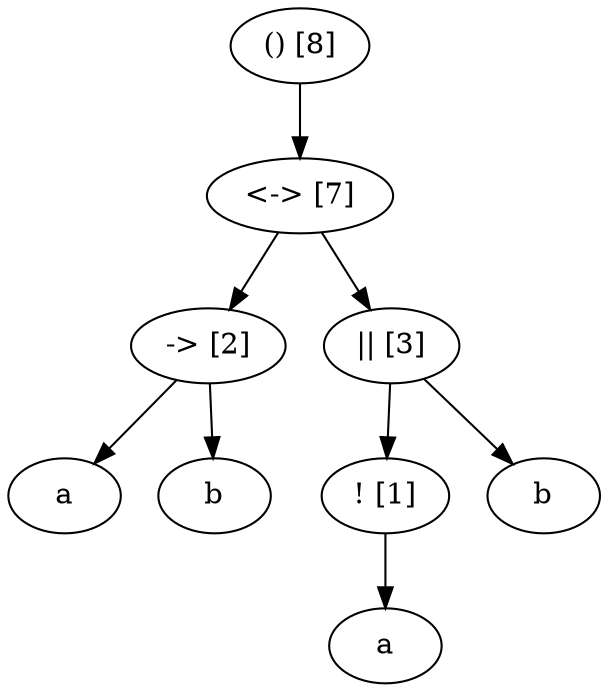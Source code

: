 digraph G {
_ [label="() [8]"]
_ -> __ [label=""]
__ [label="<-> [7]"]
__ -> __l [label=""]
__ -> __r [label=""]
__l [label="-> [2]"]
__l -> __ll [label=""]
__l -> __lr [label=""]
__ll [label="a"]
__lr [label="b"]
__r [label="|| [3]"]
__r -> __rl [label=""]
__r -> __rr [label=""]
__rl [label="! [1]"]
__rl -> __rl_ [label=""]
__rl_ [label="a"]
__rr [label="b"]
}

